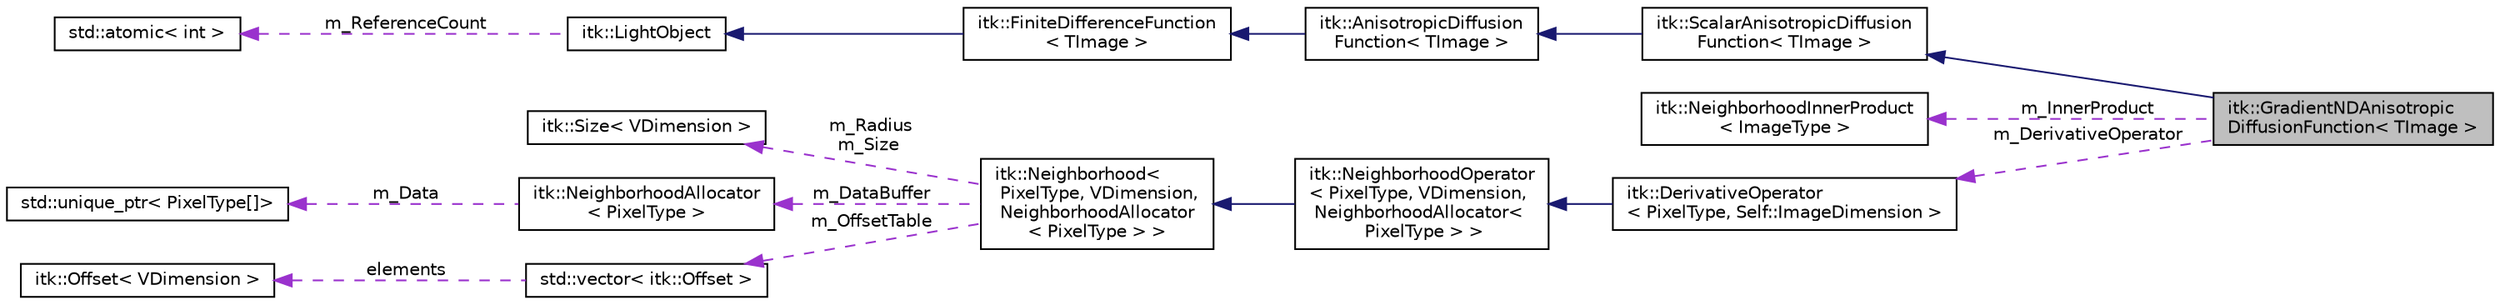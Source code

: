 digraph "itk::GradientNDAnisotropicDiffusionFunction&lt; TImage &gt;"
{
 // LATEX_PDF_SIZE
  edge [fontname="Helvetica",fontsize="10",labelfontname="Helvetica",labelfontsize="10"];
  node [fontname="Helvetica",fontsize="10",shape=record];
  rankdir="LR";
  Node1 [label="itk::GradientNDAnisotropic\lDiffusionFunction\< TImage \>",height=0.2,width=0.4,color="black", fillcolor="grey75", style="filled", fontcolor="black",tooltip=" "];
  Node2 -> Node1 [dir="back",color="midnightblue",fontsize="10",style="solid",fontname="Helvetica"];
  Node2 [label="itk::ScalarAnisotropicDiffusion\lFunction\< TImage \>",height=0.2,width=0.4,color="black", fillcolor="white", style="filled",URL="$classitk_1_1ScalarAnisotropicDiffusionFunction.html",tooltip=" "];
  Node3 -> Node2 [dir="back",color="midnightblue",fontsize="10",style="solid",fontname="Helvetica"];
  Node3 [label="itk::AnisotropicDiffusion\lFunction\< TImage \>",height=0.2,width=0.4,color="black", fillcolor="white", style="filled",URL="$classitk_1_1AnisotropicDiffusionFunction.html",tooltip=" "];
  Node4 -> Node3 [dir="back",color="midnightblue",fontsize="10",style="solid",fontname="Helvetica"];
  Node4 [label="itk::FiniteDifferenceFunction\l\< TImage \>",height=0.2,width=0.4,color="black", fillcolor="white", style="filled",URL="$classitk_1_1FiniteDifferenceFunction.html",tooltip=" "];
  Node5 -> Node4 [dir="back",color="midnightblue",fontsize="10",style="solid",fontname="Helvetica"];
  Node5 [label="itk::LightObject",height=0.2,width=0.4,color="black", fillcolor="white", style="filled",URL="$classitk_1_1LightObject.html",tooltip="Light weight base class for most itk classes."];
  Node6 -> Node5 [dir="back",color="darkorchid3",fontsize="10",style="dashed",label=" m_ReferenceCount" ,fontname="Helvetica"];
  Node6 [label="std::atomic\< int \>",height=0.2,width=0.4,color="black", fillcolor="white", style="filled",tooltip=" "];
  Node7 -> Node1 [dir="back",color="darkorchid3",fontsize="10",style="dashed",label=" m_InnerProduct" ,fontname="Helvetica"];
  Node7 [label="itk::NeighborhoodInnerProduct\l\< ImageType \>",height=0.2,width=0.4,color="black", fillcolor="white", style="filled",URL="$classitk_1_1NeighborhoodInnerProduct.html",tooltip=" "];
  Node8 -> Node1 [dir="back",color="darkorchid3",fontsize="10",style="dashed",label=" m_DerivativeOperator" ,fontname="Helvetica"];
  Node8 [label="itk::DerivativeOperator\l\< PixelType, Self::ImageDimension \>",height=0.2,width=0.4,color="black", fillcolor="white", style="filled",URL="$classitk_1_1DerivativeOperator.html",tooltip=" "];
  Node9 -> Node8 [dir="back",color="midnightblue",fontsize="10",style="solid",fontname="Helvetica"];
  Node9 [label="itk::NeighborhoodOperator\l\< PixelType, VDimension,\l NeighborhoodAllocator\<\l PixelType \> \>",height=0.2,width=0.4,color="black", fillcolor="white", style="filled",URL="$classitk_1_1NeighborhoodOperator.html",tooltip=" "];
  Node10 -> Node9 [dir="back",color="midnightblue",fontsize="10",style="solid",fontname="Helvetica"];
  Node10 [label="itk::Neighborhood\<\l PixelType, VDimension,\l NeighborhoodAllocator\l\< PixelType \> \>",height=0.2,width=0.4,color="black", fillcolor="white", style="filled",URL="$classitk_1_1Neighborhood.html",tooltip=" "];
  Node11 -> Node10 [dir="back",color="darkorchid3",fontsize="10",style="dashed",label=" m_Radius\nm_Size" ,fontname="Helvetica"];
  Node11 [label="itk::Size\< VDimension \>",height=0.2,width=0.4,color="black", fillcolor="white", style="filled",URL="$structitk_1_1Size.html",tooltip=" "];
  Node12 -> Node10 [dir="back",color="darkorchid3",fontsize="10",style="dashed",label=" m_DataBuffer" ,fontname="Helvetica"];
  Node12 [label="itk::NeighborhoodAllocator\l\< PixelType \>",height=0.2,width=0.4,color="black", fillcolor="white", style="filled",URL="$classitk_1_1NeighborhoodAllocator.html",tooltip=" "];
  Node13 -> Node12 [dir="back",color="darkorchid3",fontsize="10",style="dashed",label=" m_Data" ,fontname="Helvetica"];
  Node13 [label="std::unique_ptr\< PixelType[]\>",height=0.2,width=0.4,color="black", fillcolor="white", style="filled",tooltip=" "];
  Node14 -> Node10 [dir="back",color="darkorchid3",fontsize="10",style="dashed",label=" m_OffsetTable" ,fontname="Helvetica"];
  Node14 [label="std::vector\< itk::Offset \>",height=0.2,width=0.4,color="black", fillcolor="white", style="filled",tooltip=" "];
  Node15 -> Node14 [dir="back",color="darkorchid3",fontsize="10",style="dashed",label=" elements" ,fontname="Helvetica"];
  Node15 [label="itk::Offset\< VDimension \>",height=0.2,width=0.4,color="black", fillcolor="white", style="filled",URL="$structitk_1_1Offset.html",tooltip="Represent a n-dimensional offset between two n-dimensional indexes of n-dimensional image."];
}

